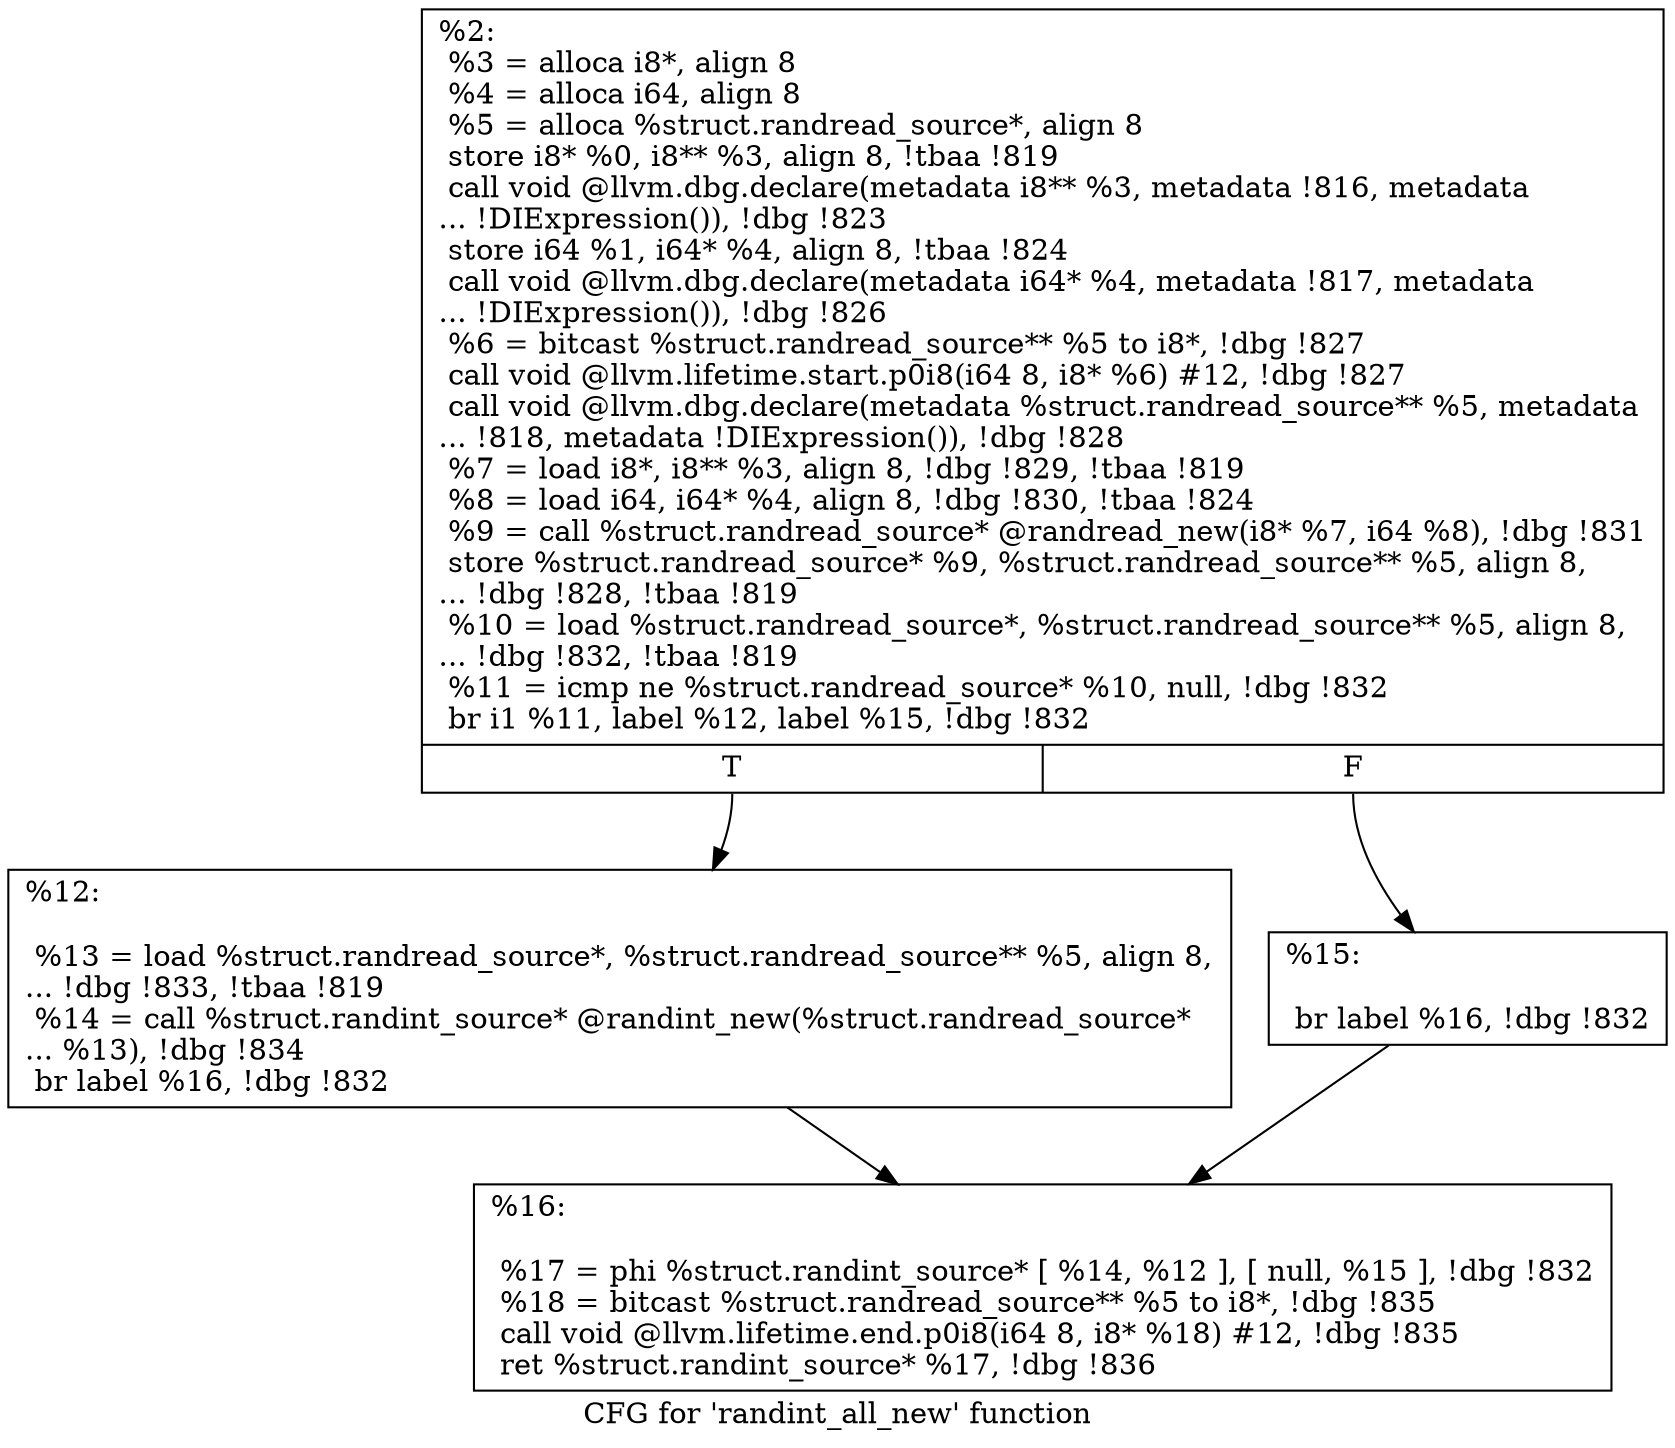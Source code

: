 digraph "CFG for 'randint_all_new' function" {
	label="CFG for 'randint_all_new' function";

	Node0x141c500 [shape=record,label="{%2:\l  %3 = alloca i8*, align 8\l  %4 = alloca i64, align 8\l  %5 = alloca %struct.randread_source*, align 8\l  store i8* %0, i8** %3, align 8, !tbaa !819\l  call void @llvm.dbg.declare(metadata i8** %3, metadata !816, metadata\l... !DIExpression()), !dbg !823\l  store i64 %1, i64* %4, align 8, !tbaa !824\l  call void @llvm.dbg.declare(metadata i64* %4, metadata !817, metadata\l... !DIExpression()), !dbg !826\l  %6 = bitcast %struct.randread_source** %5 to i8*, !dbg !827\l  call void @llvm.lifetime.start.p0i8(i64 8, i8* %6) #12, !dbg !827\l  call void @llvm.dbg.declare(metadata %struct.randread_source** %5, metadata\l... !818, metadata !DIExpression()), !dbg !828\l  %7 = load i8*, i8** %3, align 8, !dbg !829, !tbaa !819\l  %8 = load i64, i64* %4, align 8, !dbg !830, !tbaa !824\l  %9 = call %struct.randread_source* @randread_new(i8* %7, i64 %8), !dbg !831\l  store %struct.randread_source* %9, %struct.randread_source** %5, align 8,\l... !dbg !828, !tbaa !819\l  %10 = load %struct.randread_source*, %struct.randread_source** %5, align 8,\l... !dbg !832, !tbaa !819\l  %11 = icmp ne %struct.randread_source* %10, null, !dbg !832\l  br i1 %11, label %12, label %15, !dbg !832\l|{<s0>T|<s1>F}}"];
	Node0x141c500:s0 -> Node0x141d870;
	Node0x141c500:s1 -> Node0x141d8c0;
	Node0x141d870 [shape=record,label="{%12:\l\l  %13 = load %struct.randread_source*, %struct.randread_source** %5, align 8,\l... !dbg !833, !tbaa !819\l  %14 = call %struct.randint_source* @randint_new(%struct.randread_source*\l... %13), !dbg !834\l  br label %16, !dbg !832\l}"];
	Node0x141d870 -> Node0x141d910;
	Node0x141d8c0 [shape=record,label="{%15:\l\l  br label %16, !dbg !832\l}"];
	Node0x141d8c0 -> Node0x141d910;
	Node0x141d910 [shape=record,label="{%16:\l\l  %17 = phi %struct.randint_source* [ %14, %12 ], [ null, %15 ], !dbg !832\l  %18 = bitcast %struct.randread_source** %5 to i8*, !dbg !835\l  call void @llvm.lifetime.end.p0i8(i64 8, i8* %18) #12, !dbg !835\l  ret %struct.randint_source* %17, !dbg !836\l}"];
}
